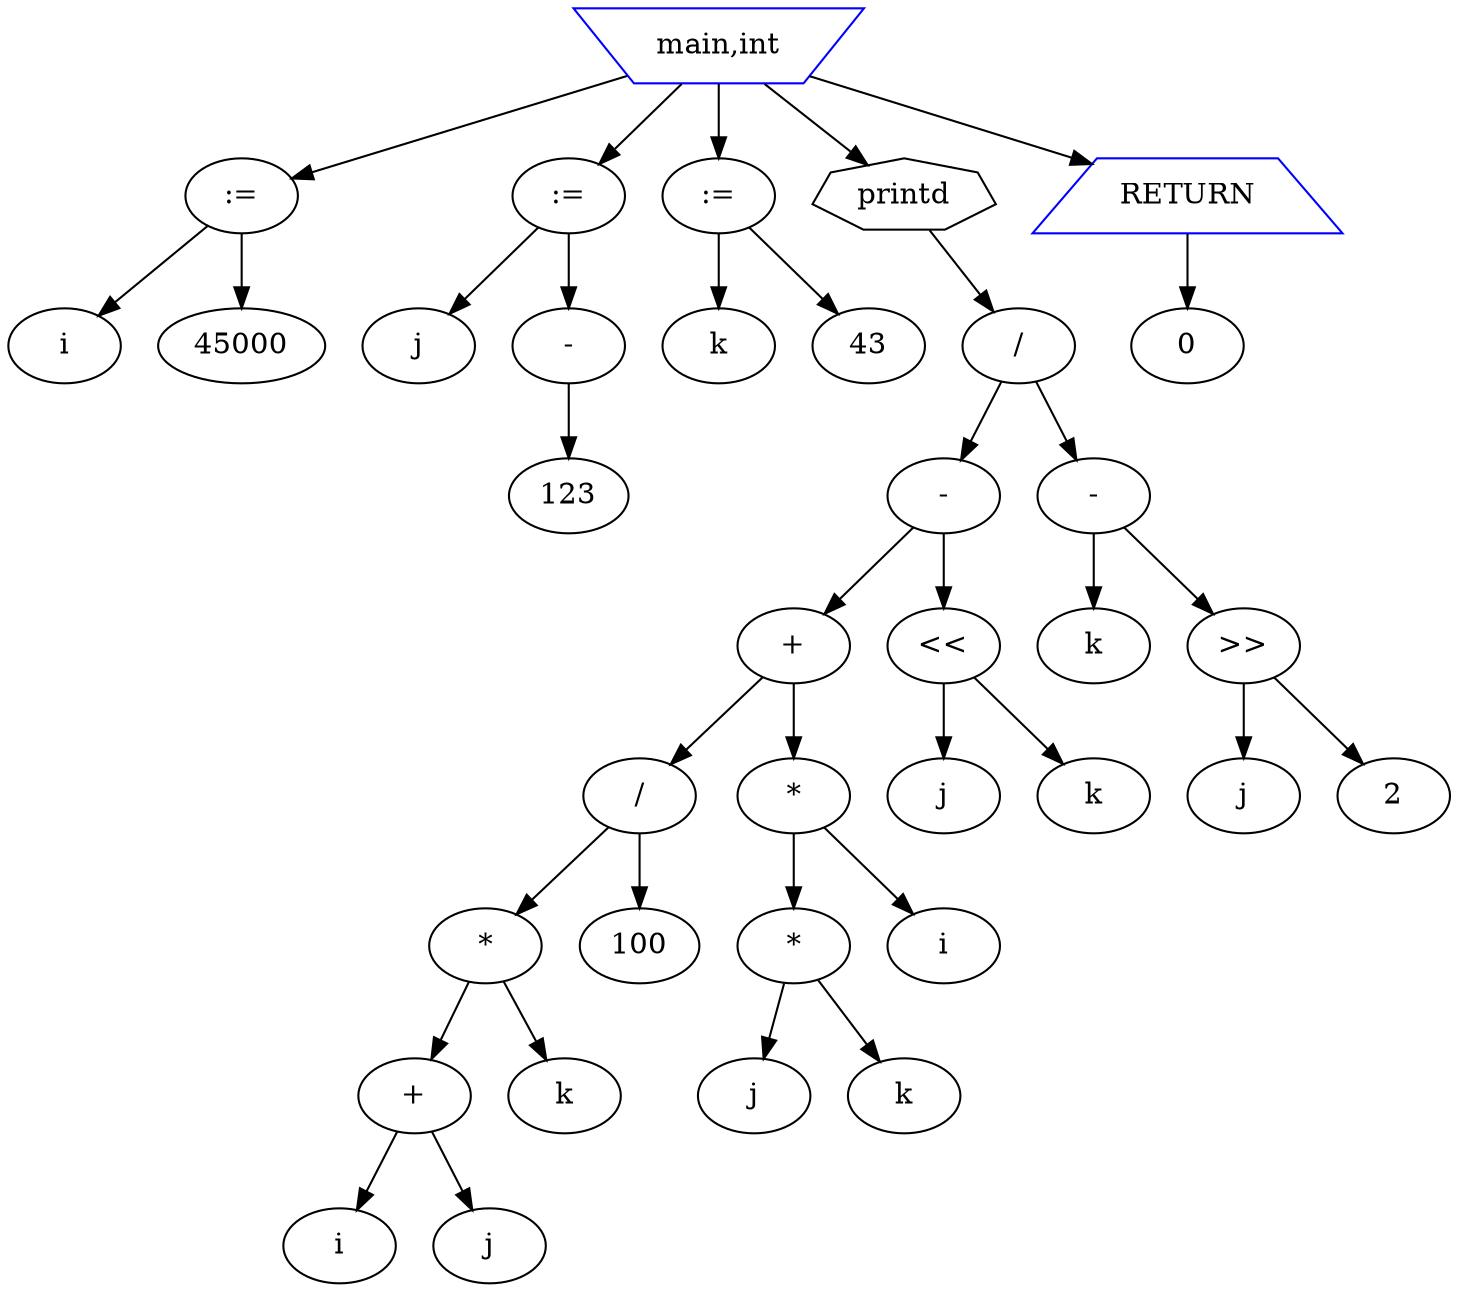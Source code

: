 digraph diagram1 {
//programme
node_1 [label="main,int" shape=invtrapezium color=blue];//fonction
 node_2 [label=":=" ];//affectation
node_3 [label="i" ];//				affec
node_4 [label="45000" ];//expression3
node_2 -> node_3
node_2 -> node_4
node_1 -> node_2
node_6 [label=":=" ];//affectation
node_7 [label="j" ];//				affec
node_8 [label="-" ];//expression3
node_9 [label="123" ];//expression3
node_8 -> node_9
node_6 -> node_7
node_6 -> node_8
node_1 -> node_6
node_11 [label=":=" ];//affectation
node_12 [label="k" ];//				affec
node_13 [label="43" ];//expression3
node_11 -> node_12
node_11 -> node_13
node_1 -> node_11
node_15 [label="printd" shape=septagon];//appel
node_16 [label="/" ];//expression1
node_17 [label="-" ];//expression1
node_18 [label="+" ];//expression1
node_19 [label="/" ];//expression1
node_20 [label="*" ];//expression1
node_21 [label="+" ];//expression1
node_22 [label="i" ];//expression4
node_23 [label="j" ];//expression4
node_21 -> node_22
node_21 -> node_23
node_24 [label="k" ];//expression4
node_20 -> node_21
node_20 -> node_24
node_25 [label="100" ];//expression3
node_19 -> node_20
node_19 -> node_25
node_26 [label="*" ];//expression1
node_27 [label="*" ];//expression1
node_28 [label="j" ];//expression4
node_29 [label="k" ];//expression4
node_27 -> node_28
node_27 -> node_29
node_30 [label="i" ];//expression4
node_26 -> node_27
node_26 -> node_30
node_18 -> node_19
node_18 -> node_26
node_31 [label="<<" ];//expression1
node_32 [label="j" ];//expression4
node_33 [label="k" ];//expression4
node_31 -> node_32
node_31 -> node_33
node_17 -> node_18
node_17 -> node_31
node_34 [label="-" ];//expression1
node_35 [label="k" ];//expression4
node_36 [label=">>" ];//expression1
node_37 [label="j" ];//expression4
node_38 [label="2" ];//expression3
node_36 -> node_37
node_36 -> node_38
node_34 -> node_35
node_34 -> node_36
node_16 -> node_17
node_16 -> node_34
node_15 -> node_16
node_1 -> node_15
node_40 [label="RETURN" shape=trapezium color=blue];//RETURN
node_41 [label="0" ];//expression3
node_40 -> node_41
node_1 -> node_40
}
